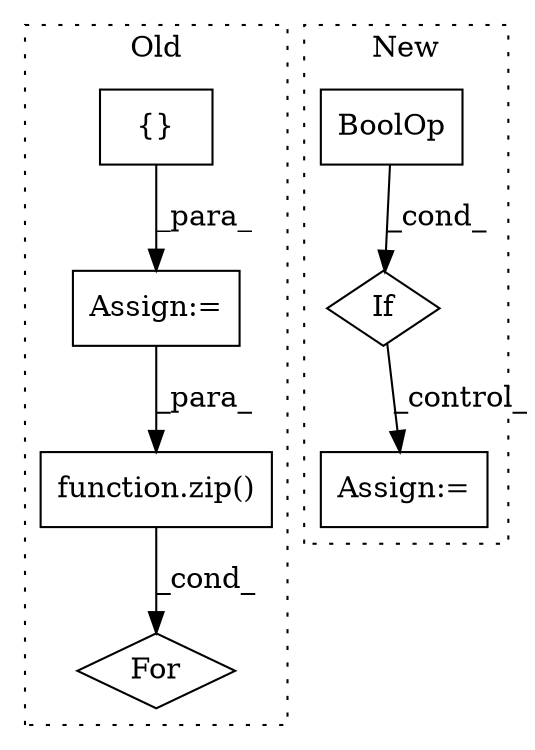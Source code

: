 digraph G {
subgraph cluster0 {
1 [label="function.zip()" a="75" s="2852,2883" l="4,1" shape="box"];
4 [label="Assign:=" a="68" s="2819" l="3" shape="box"];
5 [label="{}" a="59" s="2822,2830" l="1,0" shape="box"];
6 [label="For" a="107" s="2840,2884" l="4,14" shape="diamond"];
label = "Old";
style="dotted";
}
subgraph cluster1 {
2 [label="BoolOp" a="72" s="3913" l="55" shape="box"];
3 [label="If" a="96" s="3910" l="3" shape="diamond"];
7 [label="Assign:=" a="68" s="3989" l="3" shape="box"];
label = "New";
style="dotted";
}
1 -> 6 [label="_cond_"];
2 -> 3 [label="_cond_"];
3 -> 7 [label="_control_"];
4 -> 1 [label="_para_"];
5 -> 4 [label="_para_"];
}